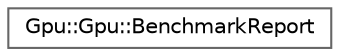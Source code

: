 digraph "Graphical Class Hierarchy"
{
 // LATEX_PDF_SIZE
  bgcolor="transparent";
  edge [fontname=Helvetica,fontsize=10,labelfontname=Helvetica,labelfontsize=10];
  node [fontname=Helvetica,fontsize=10,shape=box,height=0.2,width=0.4];
  rankdir="LR";
  Node0 [id="Node000000",label="Gpu::Gpu::BenchmarkReport",height=0.2,width=0.4,color="grey40", fillcolor="white", style="filled",URL="$classGpu_1_1Gpu_1_1BenchmarkReport.html",tooltip="Reports detailed benchmark statistics for GPU computation and rendering."];
}
